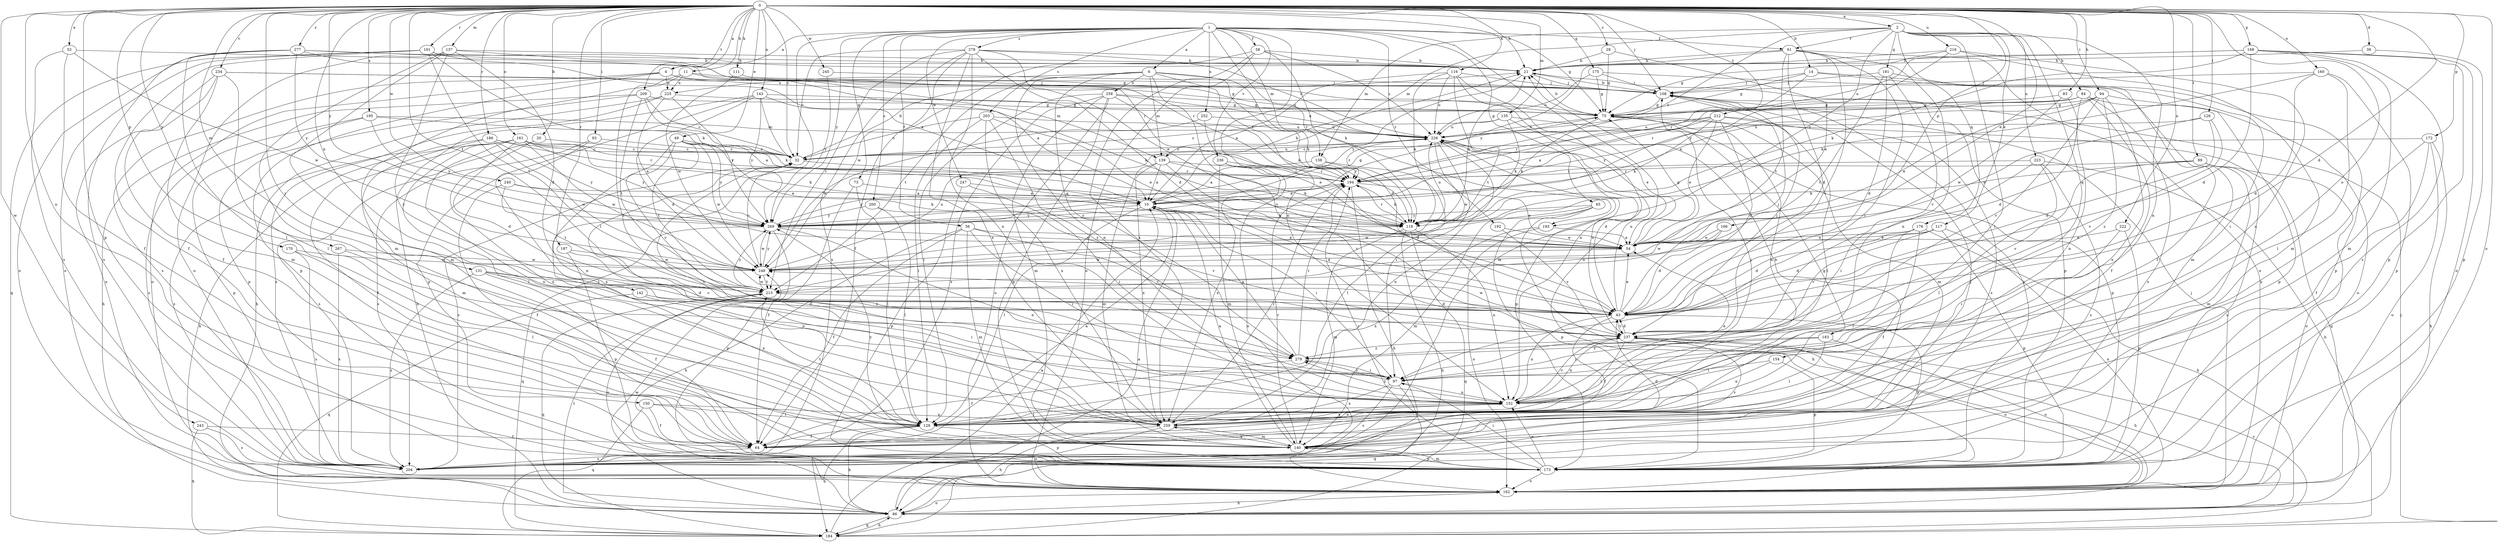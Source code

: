 strict digraph  {
0;
1;
2;
4;
6;
10;
11;
14;
20;
21;
28;
32;
39;
43;
49;
52;
54;
56;
58;
61;
64;
65;
73;
75;
83;
84;
86;
89;
93;
94;
97;
108;
111;
116;
117;
119;
126;
129;
131;
135;
137;
138;
139;
140;
142;
143;
150;
152;
154;
160;
161;
162;
166;
168;
170;
172;
173;
175;
176;
181;
183;
184;
186;
187;
191;
192;
193;
194;
195;
200;
203;
204;
209;
212;
215;
216;
222;
223;
225;
226;
234;
236;
237;
240;
243;
245;
247;
248;
252;
258;
259;
267;
269;
277;
278;
279;
0 -> 2  [label=a];
0 -> 4  [label=a];
0 -> 11  [label=b];
0 -> 14  [label=b];
0 -> 20  [label=b];
0 -> 21  [label=b];
0 -> 28  [label=c];
0 -> 32  [label=c];
0 -> 39  [label=d];
0 -> 43  [label=d];
0 -> 49  [label=e];
0 -> 52  [label=e];
0 -> 54  [label=e];
0 -> 83  [label=h];
0 -> 89  [label=i];
0 -> 93  [label=i];
0 -> 94  [label=i];
0 -> 97  [label=i];
0 -> 108  [label=j];
0 -> 111  [label=k];
0 -> 116  [label=k];
0 -> 126  [label=l];
0 -> 131  [label=m];
0 -> 135  [label=m];
0 -> 137  [label=m];
0 -> 142  [label=n];
0 -> 143  [label=n];
0 -> 150  [label=n];
0 -> 154  [label=o];
0 -> 160  [label=o];
0 -> 161  [label=o];
0 -> 162  [label=o];
0 -> 166  [label=p];
0 -> 168  [label=p];
0 -> 170  [label=p];
0 -> 172  [label=p];
0 -> 173  [label=p];
0 -> 175  [label=q];
0 -> 186  [label=r];
0 -> 187  [label=r];
0 -> 191  [label=r];
0 -> 195  [label=s];
0 -> 209  [label=t];
0 -> 212  [label=t];
0 -> 215  [label=t];
0 -> 216  [label=u];
0 -> 222  [label=u];
0 -> 234  [label=v];
0 -> 240  [label=w];
0 -> 243  [label=w];
0 -> 245  [label=w];
0 -> 267  [label=y];
0 -> 269  [label=y];
0 -> 277  [label=z];
1 -> 4  [label=a];
1 -> 6  [label=a];
1 -> 56  [label=f];
1 -> 58  [label=f];
1 -> 61  [label=f];
1 -> 65  [label=g];
1 -> 73  [label=g];
1 -> 75  [label=g];
1 -> 129  [label=l];
1 -> 138  [label=m];
1 -> 152  [label=n];
1 -> 162  [label=o];
1 -> 192  [label=r];
1 -> 193  [label=r];
1 -> 200  [label=s];
1 -> 203  [label=s];
1 -> 236  [label=v];
1 -> 247  [label=w];
1 -> 252  [label=x];
1 -> 269  [label=y];
1 -> 278  [label=z];
2 -> 61  [label=f];
2 -> 84  [label=h];
2 -> 117  [label=k];
2 -> 129  [label=l];
2 -> 138  [label=m];
2 -> 139  [label=m];
2 -> 152  [label=n];
2 -> 176  [label=q];
2 -> 181  [label=q];
2 -> 183  [label=q];
2 -> 193  [label=r];
2 -> 194  [label=r];
2 -> 223  [label=u];
4 -> 10  [label=a];
4 -> 139  [label=m];
4 -> 162  [label=o];
4 -> 173  [label=p];
4 -> 204  [label=s];
4 -> 225  [label=u];
6 -> 43  [label=d];
6 -> 119  [label=k];
6 -> 139  [label=m];
6 -> 152  [label=n];
6 -> 194  [label=r];
6 -> 215  [label=t];
6 -> 225  [label=u];
6 -> 237  [label=v];
6 -> 258  [label=x];
6 -> 279  [label=z];
10 -> 21  [label=b];
10 -> 43  [label=d];
10 -> 75  [label=g];
10 -> 97  [label=i];
10 -> 119  [label=k];
10 -> 129  [label=l];
10 -> 269  [label=y];
11 -> 108  [label=j];
11 -> 140  [label=m];
11 -> 225  [label=u];
11 -> 226  [label=u];
11 -> 279  [label=z];
14 -> 75  [label=g];
14 -> 97  [label=i];
14 -> 108  [label=j];
14 -> 173  [label=p];
14 -> 194  [label=r];
20 -> 32  [label=c];
20 -> 204  [label=s];
20 -> 259  [label=x];
21 -> 108  [label=j];
21 -> 173  [label=p];
21 -> 269  [label=y];
28 -> 21  [label=b];
28 -> 54  [label=e];
28 -> 75  [label=g];
32 -> 21  [label=b];
32 -> 152  [label=n];
32 -> 194  [label=r];
32 -> 226  [label=u];
39 -> 21  [label=b];
39 -> 173  [label=p];
43 -> 54  [label=e];
43 -> 64  [label=f];
43 -> 108  [label=j];
43 -> 152  [label=n];
43 -> 173  [label=p];
43 -> 226  [label=u];
43 -> 237  [label=v];
43 -> 248  [label=w];
49 -> 32  [label=c];
49 -> 54  [label=e];
49 -> 152  [label=n];
49 -> 215  [label=t];
49 -> 237  [label=v];
49 -> 248  [label=w];
49 -> 269  [label=y];
52 -> 21  [label=b];
52 -> 64  [label=f];
52 -> 204  [label=s];
52 -> 248  [label=w];
54 -> 75  [label=g];
54 -> 248  [label=w];
56 -> 54  [label=e];
56 -> 64  [label=f];
56 -> 86  [label=h];
56 -> 97  [label=i];
56 -> 140  [label=m];
56 -> 237  [label=v];
58 -> 21  [label=b];
58 -> 119  [label=k];
58 -> 162  [label=o];
58 -> 226  [label=u];
58 -> 248  [label=w];
58 -> 259  [label=x];
61 -> 21  [label=b];
61 -> 43  [label=d];
61 -> 97  [label=i];
61 -> 152  [label=n];
61 -> 162  [label=o];
61 -> 215  [label=t];
61 -> 237  [label=v];
61 -> 269  [label=y];
64 -> 10  [label=a];
64 -> 43  [label=d];
64 -> 204  [label=s];
65 -> 86  [label=h];
65 -> 140  [label=m];
65 -> 173  [label=p];
65 -> 248  [label=w];
65 -> 269  [label=y];
73 -> 10  [label=a];
73 -> 64  [label=f];
73 -> 129  [label=l];
75 -> 21  [label=b];
75 -> 119  [label=k];
75 -> 140  [label=m];
75 -> 152  [label=n];
75 -> 184  [label=q];
75 -> 226  [label=u];
83 -> 43  [label=d];
83 -> 75  [label=g];
83 -> 248  [label=w];
84 -> 64  [label=f];
84 -> 75  [label=g];
84 -> 152  [label=n];
84 -> 162  [label=o];
84 -> 194  [label=r];
84 -> 204  [label=s];
84 -> 269  [label=y];
86 -> 10  [label=a];
86 -> 162  [label=o];
86 -> 184  [label=q];
86 -> 215  [label=t];
86 -> 248  [label=w];
89 -> 119  [label=k];
89 -> 140  [label=m];
89 -> 162  [label=o];
89 -> 194  [label=r];
89 -> 204  [label=s];
89 -> 237  [label=v];
93 -> 32  [label=c];
93 -> 204  [label=s];
93 -> 259  [label=x];
94 -> 10  [label=a];
94 -> 54  [label=e];
94 -> 75  [label=g];
94 -> 173  [label=p];
94 -> 237  [label=v];
94 -> 259  [label=x];
94 -> 279  [label=z];
97 -> 152  [label=n];
97 -> 184  [label=q];
97 -> 204  [label=s];
97 -> 259  [label=x];
97 -> 279  [label=z];
108 -> 21  [label=b];
108 -> 75  [label=g];
111 -> 108  [label=j];
111 -> 248  [label=w];
116 -> 10  [label=a];
116 -> 108  [label=j];
116 -> 119  [label=k];
116 -> 140  [label=m];
116 -> 152  [label=n];
116 -> 215  [label=t];
116 -> 226  [label=u];
117 -> 43  [label=d];
117 -> 54  [label=e];
117 -> 162  [label=o];
117 -> 173  [label=p];
117 -> 237  [label=v];
119 -> 21  [label=b];
119 -> 86  [label=h];
119 -> 140  [label=m];
119 -> 152  [label=n];
119 -> 184  [label=q];
119 -> 194  [label=r];
119 -> 226  [label=u];
126 -> 43  [label=d];
126 -> 54  [label=e];
126 -> 226  [label=u];
126 -> 237  [label=v];
129 -> 64  [label=f];
129 -> 86  [label=h];
129 -> 108  [label=j];
129 -> 173  [label=p];
129 -> 184  [label=q];
129 -> 215  [label=t];
131 -> 43  [label=d];
131 -> 64  [label=f];
131 -> 204  [label=s];
131 -> 215  [label=t];
131 -> 259  [label=x];
135 -> 32  [label=c];
135 -> 54  [label=e];
135 -> 119  [label=k];
135 -> 173  [label=p];
135 -> 226  [label=u];
137 -> 21  [label=b];
137 -> 43  [label=d];
137 -> 129  [label=l];
137 -> 140  [label=m];
137 -> 162  [label=o];
137 -> 194  [label=r];
137 -> 279  [label=z];
138 -> 10  [label=a];
138 -> 129  [label=l];
138 -> 194  [label=r];
139 -> 10  [label=a];
139 -> 119  [label=k];
139 -> 140  [label=m];
139 -> 194  [label=r];
139 -> 237  [label=v];
139 -> 259  [label=x];
140 -> 10  [label=a];
140 -> 21  [label=b];
140 -> 173  [label=p];
140 -> 194  [label=r];
140 -> 237  [label=v];
140 -> 259  [label=x];
140 -> 269  [label=y];
142 -> 43  [label=d];
142 -> 97  [label=i];
142 -> 184  [label=q];
143 -> 32  [label=c];
143 -> 43  [label=d];
143 -> 75  [label=g];
143 -> 86  [label=h];
143 -> 119  [label=k];
143 -> 173  [label=p];
143 -> 269  [label=y];
150 -> 64  [label=f];
150 -> 129  [label=l];
150 -> 184  [label=q];
150 -> 259  [label=x];
152 -> 54  [label=e];
152 -> 129  [label=l];
152 -> 237  [label=v];
152 -> 259  [label=x];
152 -> 279  [label=z];
154 -> 97  [label=i];
154 -> 152  [label=n];
154 -> 173  [label=p];
160 -> 43  [label=d];
160 -> 108  [label=j];
160 -> 119  [label=k];
160 -> 129  [label=l];
160 -> 173  [label=p];
161 -> 32  [label=c];
161 -> 43  [label=d];
161 -> 64  [label=f];
161 -> 86  [label=h];
161 -> 119  [label=k];
161 -> 129  [label=l];
161 -> 194  [label=r];
161 -> 248  [label=w];
161 -> 259  [label=x];
161 -> 269  [label=y];
162 -> 86  [label=h];
162 -> 108  [label=j];
166 -> 43  [label=d];
166 -> 54  [label=e];
166 -> 248  [label=w];
168 -> 21  [label=b];
168 -> 43  [label=d];
168 -> 119  [label=k];
168 -> 140  [label=m];
168 -> 162  [label=o];
168 -> 173  [label=p];
168 -> 204  [label=s];
168 -> 226  [label=u];
170 -> 129  [label=l];
170 -> 204  [label=s];
170 -> 248  [label=w];
172 -> 32  [label=c];
172 -> 64  [label=f];
172 -> 86  [label=h];
172 -> 162  [label=o];
172 -> 259  [label=x];
173 -> 97  [label=i];
173 -> 108  [label=j];
173 -> 140  [label=m];
173 -> 152  [label=n];
173 -> 162  [label=o];
173 -> 194  [label=r];
175 -> 75  [label=g];
175 -> 108  [label=j];
175 -> 140  [label=m];
175 -> 226  [label=u];
176 -> 43  [label=d];
176 -> 54  [label=e];
176 -> 64  [label=f];
176 -> 86  [label=h];
176 -> 129  [label=l];
181 -> 43  [label=d];
181 -> 64  [label=f];
181 -> 108  [label=j];
181 -> 215  [label=t];
181 -> 237  [label=v];
183 -> 97  [label=i];
183 -> 129  [label=l];
183 -> 162  [label=o];
183 -> 279  [label=z];
184 -> 10  [label=a];
184 -> 86  [label=h];
184 -> 108  [label=j];
184 -> 237  [label=v];
186 -> 32  [label=c];
186 -> 140  [label=m];
186 -> 194  [label=r];
186 -> 204  [label=s];
186 -> 248  [label=w];
186 -> 269  [label=y];
187 -> 173  [label=p];
187 -> 248  [label=w];
187 -> 279  [label=z];
191 -> 10  [label=a];
191 -> 21  [label=b];
191 -> 64  [label=f];
191 -> 119  [label=k];
191 -> 162  [label=o];
191 -> 184  [label=q];
191 -> 215  [label=t];
192 -> 54  [label=e];
192 -> 237  [label=v];
193 -> 54  [label=e];
193 -> 162  [label=o];
193 -> 259  [label=x];
194 -> 10  [label=a];
194 -> 54  [label=e];
194 -> 86  [label=h];
194 -> 119  [label=k];
195 -> 10  [label=a];
195 -> 173  [label=p];
195 -> 204  [label=s];
195 -> 226  [label=u];
195 -> 269  [label=y];
200 -> 129  [label=l];
200 -> 237  [label=v];
200 -> 269  [label=y];
203 -> 32  [label=c];
203 -> 54  [label=e];
203 -> 129  [label=l];
203 -> 226  [label=u];
203 -> 259  [label=x];
203 -> 279  [label=z];
204 -> 32  [label=c];
204 -> 108  [label=j];
209 -> 32  [label=c];
209 -> 75  [label=g];
209 -> 86  [label=h];
209 -> 119  [label=k];
209 -> 173  [label=p];
209 -> 215  [label=t];
212 -> 10  [label=a];
212 -> 43  [label=d];
212 -> 54  [label=e];
212 -> 119  [label=k];
212 -> 129  [label=l];
212 -> 194  [label=r];
212 -> 204  [label=s];
212 -> 226  [label=u];
215 -> 43  [label=d];
215 -> 162  [label=o];
215 -> 184  [label=q];
215 -> 248  [label=w];
215 -> 269  [label=y];
216 -> 21  [label=b];
216 -> 75  [label=g];
216 -> 140  [label=m];
216 -> 152  [label=n];
216 -> 269  [label=y];
222 -> 54  [label=e];
222 -> 97  [label=i];
222 -> 173  [label=p];
223 -> 86  [label=h];
223 -> 97  [label=i];
223 -> 129  [label=l];
223 -> 194  [label=r];
223 -> 204  [label=s];
225 -> 54  [label=e];
225 -> 75  [label=g];
225 -> 86  [label=h];
225 -> 204  [label=s];
225 -> 269  [label=y];
226 -> 32  [label=c];
226 -> 43  [label=d];
226 -> 97  [label=i];
226 -> 173  [label=p];
226 -> 194  [label=r];
226 -> 248  [label=w];
234 -> 64  [label=f];
234 -> 75  [label=g];
234 -> 108  [label=j];
234 -> 129  [label=l];
234 -> 140  [label=m];
234 -> 162  [label=o];
236 -> 43  [label=d];
236 -> 140  [label=m];
236 -> 162  [label=o];
236 -> 194  [label=r];
236 -> 259  [label=x];
237 -> 43  [label=d];
237 -> 86  [label=h];
237 -> 108  [label=j];
237 -> 129  [label=l];
237 -> 152  [label=n];
237 -> 162  [label=o];
237 -> 226  [label=u];
237 -> 279  [label=z];
240 -> 10  [label=a];
240 -> 64  [label=f];
240 -> 119  [label=k];
240 -> 215  [label=t];
243 -> 64  [label=f];
243 -> 184  [label=q];
243 -> 204  [label=s];
245 -> 108  [label=j];
245 -> 269  [label=y];
247 -> 10  [label=a];
247 -> 97  [label=i];
247 -> 173  [label=p];
248 -> 32  [label=c];
248 -> 215  [label=t];
248 -> 226  [label=u];
248 -> 269  [label=y];
252 -> 54  [label=e];
252 -> 226  [label=u];
252 -> 248  [label=w];
258 -> 75  [label=g];
258 -> 119  [label=k];
258 -> 129  [label=l];
258 -> 140  [label=m];
258 -> 162  [label=o];
258 -> 173  [label=p];
258 -> 204  [label=s];
258 -> 226  [label=u];
259 -> 32  [label=c];
259 -> 75  [label=g];
259 -> 86  [label=h];
259 -> 140  [label=m];
259 -> 152  [label=n];
259 -> 162  [label=o];
259 -> 194  [label=r];
259 -> 226  [label=u];
267 -> 152  [label=n];
267 -> 204  [label=s];
267 -> 248  [label=w];
269 -> 54  [label=e];
269 -> 152  [label=n];
269 -> 173  [label=p];
269 -> 184  [label=q];
269 -> 194  [label=r];
269 -> 248  [label=w];
277 -> 21  [label=b];
277 -> 75  [label=g];
277 -> 129  [label=l];
277 -> 162  [label=o];
277 -> 194  [label=r];
277 -> 204  [label=s];
277 -> 269  [label=y];
278 -> 21  [label=b];
278 -> 32  [label=c];
278 -> 43  [label=d];
278 -> 54  [label=e];
278 -> 64  [label=f];
278 -> 152  [label=n];
278 -> 204  [label=s];
278 -> 215  [label=t];
278 -> 226  [label=u];
278 -> 259  [label=x];
279 -> 10  [label=a];
279 -> 64  [label=f];
279 -> 97  [label=i];
279 -> 194  [label=r];
}
